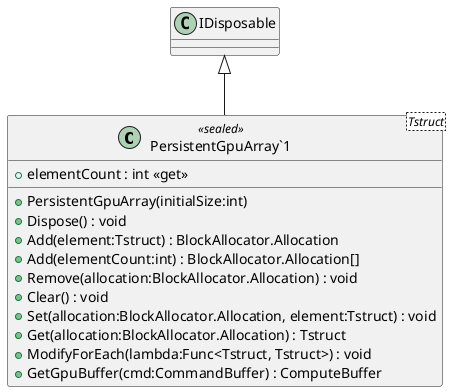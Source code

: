 @startuml
class "PersistentGpuArray`1"<Tstruct> <<sealed>> {
    + elementCount : int <<get>>
    + PersistentGpuArray(initialSize:int)
    + Dispose() : void
    + Add(element:Tstruct) : BlockAllocator.Allocation
    + Add(elementCount:int) : BlockAllocator.Allocation[]
    + Remove(allocation:BlockAllocator.Allocation) : void
    + Clear() : void
    + Set(allocation:BlockAllocator.Allocation, element:Tstruct) : void
    + Get(allocation:BlockAllocator.Allocation) : Tstruct
    + ModifyForEach(lambda:Func<Tstruct, Tstruct>) : void
    + GetGpuBuffer(cmd:CommandBuffer) : ComputeBuffer
}
IDisposable <|-- "PersistentGpuArray`1"
@enduml
